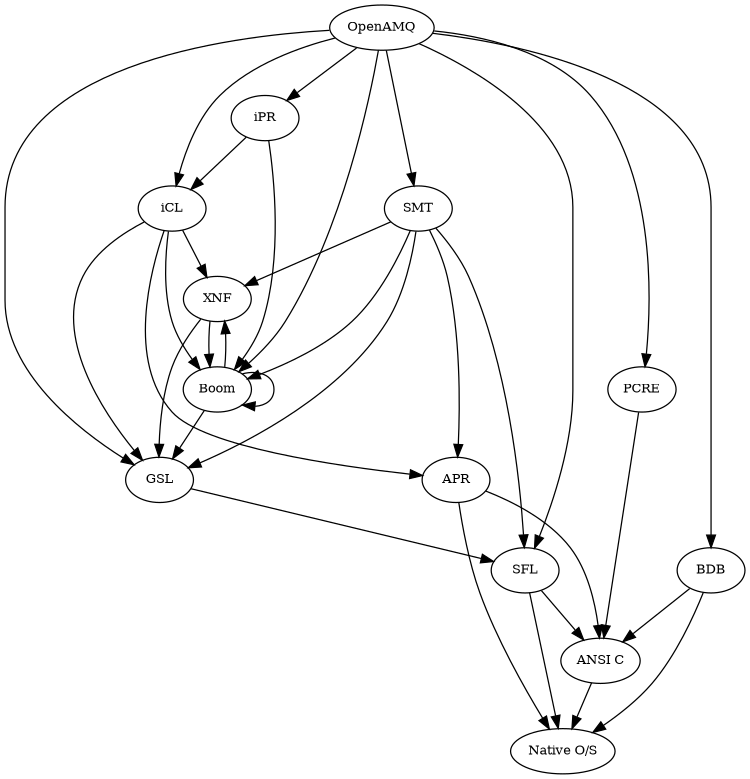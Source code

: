//  OpenAMQ technology dependency tree
//  Build using dot
digraph Tools {
    size = "5,12";
    node [fontsize=10];
    OS [label = "Native O/S"];
    C  [label = "ANSI C"];
    C       -> OS;
    SFL     -> OS;
    SFL     -> C;
    APR     -> OS;
    APR     -> C;
    BDB     -> OS;
    BDB     -> C;
    GSL     -> SFL;
    SMT     -> SFL;
    SMT     -> APR;
    SMT     -> XNF;
    SMT     -> Boom;
    SMT     -> GSL;
    XNF     -> GSL;
    XNF     -> Boom;
    iCL     -> XNF;
    iCL     -> Boom;
    iCL     -> APR;
    iCL     -> GSL;
    iPR     -> Boom;
    iPR     -> iCL;
    Boom    -> Boom;
    Boom    -> XNF;
    Boom    -> GSL;
    OpenAMQ -> SMT;
    OpenAMQ -> SFL;
    OpenAMQ -> iCL;
    OpenAMQ -> iPR;
    OpenAMQ -> BDB;
    OpenAMQ -> GSL;
    OpenAMQ -> Boom;
    OpenAMQ -> PCRE;
    PCRE    -> C;
}
